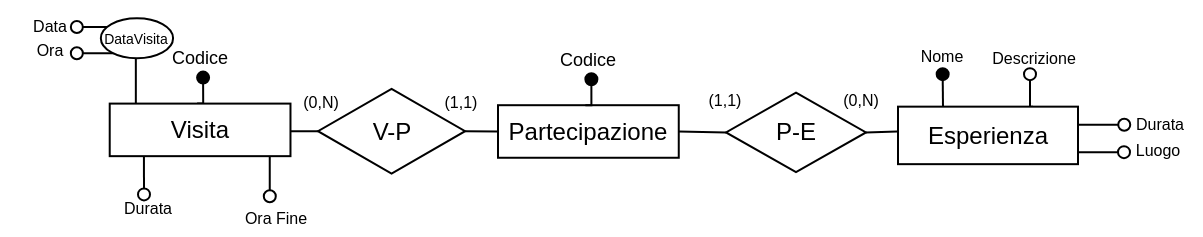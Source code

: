 <mxfile version="24.2.5" type="device">
  <diagram id="-qd3kp8pFKtMvbqPUY02" name="Pagina-1">
    <mxGraphModel dx="1050" dy="621" grid="1" gridSize="10" guides="1" tooltips="1" connect="1" arrows="1" fold="1" page="1" pageScale="1" pageWidth="827" pageHeight="1169" math="0" shadow="0">
      <root>
        <mxCell id="0" />
        <mxCell id="1" parent="0" />
        <mxCell id="jsnhkCqs38g3QRP2JlGu-9" style="edgeStyle=orthogonalEdgeStyle;rounded=0;orthogonalLoop=1;jettySize=auto;html=1;exitX=0.25;exitY=0;exitDx=0;exitDy=0;endArrow=oval;endFill=1;" parent="1" source="jsnhkCqs38g3QRP2JlGu-11" edge="1">
          <mxGeometry relative="1" as="geometry">
            <mxPoint x="572.333" y="157.08" as="targetPoint" />
          </mxGeometry>
        </mxCell>
        <mxCell id="jsnhkCqs38g3QRP2JlGu-10" style="edgeStyle=orthogonalEdgeStyle;rounded=0;orthogonalLoop=1;jettySize=auto;html=1;exitX=0.75;exitY=0;exitDx=0;exitDy=0;endArrow=oval;endFill=0;" parent="1" source="jsnhkCqs38g3QRP2JlGu-11" edge="1">
          <mxGeometry relative="1" as="geometry">
            <mxPoint x="616" y="157.08" as="targetPoint" />
          </mxGeometry>
        </mxCell>
        <mxCell id="jsnhkCqs38g3QRP2JlGu-11" value="Esperienza" style="whiteSpace=wrap;html=1;align=center;" parent="1" vertex="1">
          <mxGeometry x="550" y="173.33" width="90" height="28.75" as="geometry" />
        </mxCell>
        <mxCell id="jsnhkCqs38g3QRP2JlGu-12" value="&lt;font style=&quot;font-size: 8px;&quot;&gt;Nome&lt;/font&gt;" style="text;html=1;align=center;verticalAlign=middle;whiteSpace=wrap;rounded=1;strokeColor=none;" parent="1" vertex="1">
          <mxGeometry x="551.63" y="137.1" width="40" height="20" as="geometry" />
        </mxCell>
        <mxCell id="jsnhkCqs38g3QRP2JlGu-13" value="&lt;font style=&quot;font-size: 8px;&quot;&gt;Descrizione&lt;/font&gt;" style="text;html=1;align=center;verticalAlign=middle;whiteSpace=wrap;rounded=1;strokeColor=none;" parent="1" vertex="1">
          <mxGeometry x="597.88" y="138.33" width="40" height="20" as="geometry" />
        </mxCell>
        <mxCell id="jsnhkCqs38g3QRP2JlGu-14" value="&lt;font style=&quot;font-size: 8px;&quot;&gt;Durata&lt;/font&gt;" style="text;html=1;align=center;verticalAlign=middle;whiteSpace=wrap;rounded=1;strokeColor=none;" parent="1" vertex="1">
          <mxGeometry x="661" y="170.58" width="40" height="20" as="geometry" />
        </mxCell>
        <mxCell id="jsnhkCqs38g3QRP2JlGu-15" value="&lt;font style=&quot;font-size: 8px;&quot;&gt;Luogo&lt;/font&gt;" style="text;html=1;align=center;verticalAlign=middle;whiteSpace=wrap;rounded=1;strokeColor=none;" parent="1" vertex="1">
          <mxGeometry x="660" y="184.08" width="40" height="20" as="geometry" />
        </mxCell>
        <mxCell id="jsnhkCqs38g3QRP2JlGu-16" style="edgeStyle=orthogonalEdgeStyle;rounded=0;orthogonalLoop=1;jettySize=auto;html=1;exitX=1;exitY=0.5;exitDx=0;exitDy=0;endArrow=oval;endFill=0;" parent="1" edge="1">
          <mxGeometry relative="1" as="geometry">
            <mxPoint x="640" y="182.38" as="sourcePoint" />
            <mxPoint x="663.12" y="182.38" as="targetPoint" />
          </mxGeometry>
        </mxCell>
        <mxCell id="jsnhkCqs38g3QRP2JlGu-17" style="edgeStyle=orthogonalEdgeStyle;rounded=0;orthogonalLoop=1;jettySize=auto;html=1;exitX=1;exitY=0.5;exitDx=0;exitDy=0;endArrow=oval;endFill=0;" parent="1" edge="1">
          <mxGeometry relative="1" as="geometry">
            <mxPoint x="640" y="196.08" as="sourcePoint" />
            <mxPoint x="663" y="196.08" as="targetPoint" />
            <Array as="points">
              <mxPoint x="656" y="196.08" />
            </Array>
          </mxGeometry>
        </mxCell>
        <mxCell id="jsnhkCqs38g3QRP2JlGu-30" value="&lt;span style=&quot;font-size: 8px;&quot;&gt;(0,N)&lt;/span&gt;" style="text;html=1;align=center;verticalAlign=middle;whiteSpace=wrap;rounded=1;strokeColor=none;glass=0;" parent="1" vertex="1">
          <mxGeometry x="250.0" y="166.29" width="22.5" height="6.75" as="geometry" />
        </mxCell>
        <mxCell id="jsnhkCqs38g3QRP2JlGu-31" value="&lt;font style=&quot;font-size: 8px;&quot;&gt;(0,N)&lt;/font&gt;" style="text;html=1;align=center;verticalAlign=middle;whiteSpace=wrap;rounded=1;strokeColor=none;glass=0;" parent="1" vertex="1">
          <mxGeometry x="520" y="165.37" width="22.5" height="6.75" as="geometry" />
        </mxCell>
        <mxCell id="jsnhkCqs38g3QRP2JlGu-32" value="" style="endArrow=none;html=1;rounded=0;entryX=1;entryY=0.5;entryDx=0;entryDy=0;exitX=0;exitY=0.5;exitDx=0;exitDy=0;" parent="1" source="jsnhkCqs38g3QRP2JlGu-38" edge="1">
          <mxGeometry width="50" height="50" relative="1" as="geometry">
            <mxPoint x="510.19" y="185.6" as="sourcePoint" />
            <mxPoint x="242" y="185.6" as="targetPoint" />
          </mxGeometry>
        </mxCell>
        <mxCell id="jsnhkCqs38g3QRP2JlGu-38" value="V-P" style="shape=rhombus;perimeter=rhombusPerimeter;whiteSpace=wrap;html=1;align=center;" parent="1" vertex="1">
          <mxGeometry x="260" y="164.42" width="73.56" height="42.36" as="geometry" />
        </mxCell>
        <mxCell id="jsnhkCqs38g3QRP2JlGu-39" value="" style="endArrow=none;html=1;rounded=0;entryX=1;entryY=0.5;entryDx=0;entryDy=0;exitX=0;exitY=0.5;exitDx=0;exitDy=0;" parent="1" source="jsnhkCqs38g3QRP2JlGu-41" target="jsnhkCqs38g3QRP2JlGu-38" edge="1">
          <mxGeometry width="50" height="50" relative="1" as="geometry">
            <mxPoint x="510.19" y="185.6" as="sourcePoint" />
            <mxPoint x="242" y="185.6" as="targetPoint" />
          </mxGeometry>
        </mxCell>
        <mxCell id="jsnhkCqs38g3QRP2JlGu-40" value="" style="endArrow=none;html=1;rounded=0;entryX=1;entryY=0.5;entryDx=0;entryDy=0;exitX=0;exitY=0.5;exitDx=0;exitDy=0;" parent="1" source="jsnhkCqs38g3QRP2JlGu-44" target="jsnhkCqs38g3QRP2JlGu-41" edge="1">
          <mxGeometry width="50" height="50" relative="1" as="geometry">
            <mxPoint x="510.19" y="185.6" as="sourcePoint" />
            <mxPoint x="326" y="185.34" as="targetPoint" />
          </mxGeometry>
        </mxCell>
        <mxCell id="jsnhkCqs38g3QRP2JlGu-41" value="Partecipazione" style="whiteSpace=wrap;html=1;align=center;" parent="1" vertex="1">
          <mxGeometry x="350" y="172.6" width="90.38" height="26.28" as="geometry" />
        </mxCell>
        <mxCell id="jsnhkCqs38g3QRP2JlGu-43" value="" style="endArrow=none;html=1;rounded=0;entryX=1;entryY=0.5;entryDx=0;entryDy=0;exitX=0;exitY=0.5;exitDx=0;exitDy=0;" parent="1" target="jsnhkCqs38g3QRP2JlGu-44" edge="1">
          <mxGeometry width="50" height="50" relative="1" as="geometry">
            <mxPoint x="549.62" y="185.735" as="sourcePoint" />
            <mxPoint x="430" y="185.34" as="targetPoint" />
          </mxGeometry>
        </mxCell>
        <mxCell id="jsnhkCqs38g3QRP2JlGu-44" value="P-E" style="shape=rhombus;perimeter=rhombusPerimeter;whiteSpace=wrap;html=1;align=center;" parent="1" vertex="1">
          <mxGeometry x="464" y="166.29" width="70" height="39.81" as="geometry" />
        </mxCell>
        <mxCell id="jsnhkCqs38g3QRP2JlGu-45" value="&lt;span style=&quot;font-size: 8px;&quot;&gt;(1,1)&lt;/span&gt;" style="text;html=1;align=center;verticalAlign=middle;whiteSpace=wrap;rounded=1;strokeColor=none;glass=0;" parent="1" vertex="1">
          <mxGeometry x="320.0" y="166.29" width="22.5" height="6.75" as="geometry" />
        </mxCell>
        <mxCell id="jsnhkCqs38g3QRP2JlGu-46" value="&lt;span style=&quot;font-size: 8px;&quot;&gt;(1,1)&lt;/span&gt;" style="text;html=1;align=center;verticalAlign=middle;whiteSpace=wrap;rounded=1;strokeColor=none;glass=0;" parent="1" vertex="1">
          <mxGeometry x="452.0" y="165.37" width="22.5" height="6.75" as="geometry" />
        </mxCell>
        <mxCell id="jsnhkCqs38g3QRP2JlGu-47" style="edgeStyle=orthogonalEdgeStyle;rounded=0;orthogonalLoop=1;jettySize=auto;html=1;exitX=0.25;exitY=0;exitDx=0;exitDy=0;entryX=0.842;entryY=1.009;entryDx=0;entryDy=0;entryPerimeter=0;endArrow=oval;endFill=1;" parent="1" edge="1">
          <mxGeometry relative="1" as="geometry">
            <mxPoint x="393.69" y="172.6" as="sourcePoint" />
            <mxPoint x="396.69" y="159.6" as="targetPoint" />
          </mxGeometry>
        </mxCell>
        <mxCell id="jsnhkCqs38g3QRP2JlGu-48" value="&lt;font style=&quot;font-size: 9px;&quot;&gt;Codice&lt;/font&gt;" style="text;html=1;align=center;verticalAlign=middle;whiteSpace=wrap;rounded=0;" parent="1" vertex="1">
          <mxGeometry x="375.19" y="139.941" width="40" height="17.314" as="geometry" />
        </mxCell>
        <mxCell id="jVQU0pwTON0__Qo3HRDj-1" value="&lt;font style=&quot;font-size: 8px;&quot;&gt;Ora&lt;/font&gt;" style="text;html=1;align=center;verticalAlign=middle;whiteSpace=wrap;rounded=1;strokeColor=none;glass=0;" vertex="1" parent="1">
          <mxGeometry x="101.42" y="136.7" width="50" height="15" as="geometry" />
        </mxCell>
        <mxCell id="jVQU0pwTON0__Qo3HRDj-2" value="&lt;font style=&quot;font-size: 8px;&quot;&gt;Ora Fine&lt;/font&gt;" style="text;html=1;align=center;verticalAlign=middle;whiteSpace=wrap;rounded=1;strokeColor=none;glass=0;" vertex="1" parent="1">
          <mxGeometry x="218.0" y="218.02" width="42" height="19" as="geometry" />
        </mxCell>
        <mxCell id="jVQU0pwTON0__Qo3HRDj-3" value="&lt;font style=&quot;font-size: 8px;&quot;&gt;Data&lt;/font&gt;" style="text;html=1;align=center;verticalAlign=middle;whiteSpace=wrap;rounded=1;strokeColor=none;glass=0;" vertex="1" parent="1">
          <mxGeometry x="101.42" y="124.14" width="50" height="15" as="geometry" />
        </mxCell>
        <mxCell id="jVQU0pwTON0__Qo3HRDj-4" style="edgeStyle=orthogonalEdgeStyle;rounded=0;orthogonalLoop=1;jettySize=auto;html=1;exitX=0;exitY=0;exitDx=0;exitDy=0;endArrow=oval;endFill=0;" edge="1" parent="1">
          <mxGeometry relative="1" as="geometry">
            <mxPoint x="139.42" y="133.5" as="targetPoint" />
            <mxPoint x="158.8" y="133.5" as="sourcePoint" />
            <Array as="points" />
          </mxGeometry>
        </mxCell>
        <mxCell id="jVQU0pwTON0__Qo3HRDj-5" style="edgeStyle=orthogonalEdgeStyle;rounded=0;orthogonalLoop=1;jettySize=auto;html=1;endArrow=oval;endFill=0;" edge="1" parent="1">
          <mxGeometry relative="1" as="geometry">
            <mxPoint x="139.42" y="146.62" as="targetPoint" />
            <mxPoint x="159.42" y="146.62" as="sourcePoint" />
            <Array as="points" />
          </mxGeometry>
        </mxCell>
        <mxCell id="jVQU0pwTON0__Qo3HRDj-6" value="" style="endArrow=none;html=1;rounded=0;entryX=0.551;entryY=1.003;entryDx=0;entryDy=0;entryPerimeter=0;" edge="1" parent="1">
          <mxGeometry width="50" height="50" relative="1" as="geometry">
            <mxPoint x="168.92" y="172.24" as="sourcePoint" />
            <mxPoint x="168.92" y="149.18" as="targetPoint" />
          </mxGeometry>
        </mxCell>
        <mxCell id="jVQU0pwTON0__Qo3HRDj-7" value="&lt;p style=&quot;line-height: 110%;&quot;&gt;&lt;font style=&quot;font-size: 7px;&quot;&gt;DataVisita&lt;/font&gt;&lt;/p&gt;" style="ellipse;whiteSpace=wrap;html=1;" vertex="1" parent="1">
          <mxGeometry x="151.42" y="129.12" width="36.12" height="20" as="geometry" />
        </mxCell>
        <mxCell id="jVQU0pwTON0__Qo3HRDj-8" style="edgeStyle=orthogonalEdgeStyle;rounded=0;orthogonalLoop=1;jettySize=auto;html=1;exitX=1;exitY=0.5;exitDx=0;exitDy=0;endArrow=oval;endFill=0;" edge="1" parent="1">
          <mxGeometry relative="1" as="geometry">
            <mxPoint x="235.98" y="218.07" as="targetPoint" />
            <mxPoint x="235.86" y="198.085" as="sourcePoint" />
            <Array as="points">
              <mxPoint x="235.98" y="218.07" />
            </Array>
          </mxGeometry>
        </mxCell>
        <mxCell id="jVQU0pwTON0__Qo3HRDj-9" value="&lt;font style=&quot;font-size: 8px;&quot;&gt;Durata&lt;/font&gt;" style="text;html=1;align=center;verticalAlign=middle;whiteSpace=wrap;rounded=1;strokeColor=none;glass=0;" vertex="1" parent="1">
          <mxGeometry x="149.5" y="214.12" width="50" height="17" as="geometry" />
        </mxCell>
        <mxCell id="jVQU0pwTON0__Qo3HRDj-10" style="edgeStyle=orthogonalEdgeStyle;rounded=0;orthogonalLoop=1;jettySize=auto;html=1;exitX=1;exitY=0.5;exitDx=0;exitDy=0;endArrow=oval;endFill=0;" edge="1" parent="1">
          <mxGeometry relative="1" as="geometry">
            <mxPoint x="173.38" y="217.16" as="targetPoint" />
            <mxPoint x="172.97" y="196.74" as="sourcePoint" />
            <Array as="points">
              <mxPoint x="172.97" y="216.74" />
            </Array>
          </mxGeometry>
        </mxCell>
        <mxCell id="jVQU0pwTON0__Qo3HRDj-11" style="edgeStyle=orthogonalEdgeStyle;rounded=0;orthogonalLoop=1;jettySize=auto;html=1;exitX=0.25;exitY=0;exitDx=0;exitDy=0;entryX=0.842;entryY=1.009;entryDx=0;entryDy=0;entryPerimeter=0;endArrow=oval;endFill=1;" edge="1" parent="1">
          <mxGeometry relative="1" as="geometry">
            <mxPoint x="199.55" y="171.8" as="sourcePoint" />
            <mxPoint x="202.55" y="158.8" as="targetPoint" />
          </mxGeometry>
        </mxCell>
        <mxCell id="jVQU0pwTON0__Qo3HRDj-12" value="&lt;font style=&quot;font-size: 9px;&quot;&gt;Codice&lt;/font&gt;" style="text;html=1;align=center;verticalAlign=middle;whiteSpace=wrap;rounded=0;" vertex="1" parent="1">
          <mxGeometry x="181.05" y="139.141" width="40" height="17.314" as="geometry" />
        </mxCell>
        <mxCell id="jVQU0pwTON0__Qo3HRDj-13" value="Visita" style="whiteSpace=wrap;html=1;align=center;" vertex="1" parent="1">
          <mxGeometry x="155.86" y="171.8" width="90.38" height="26.28" as="geometry" />
        </mxCell>
      </root>
    </mxGraphModel>
  </diagram>
</mxfile>
